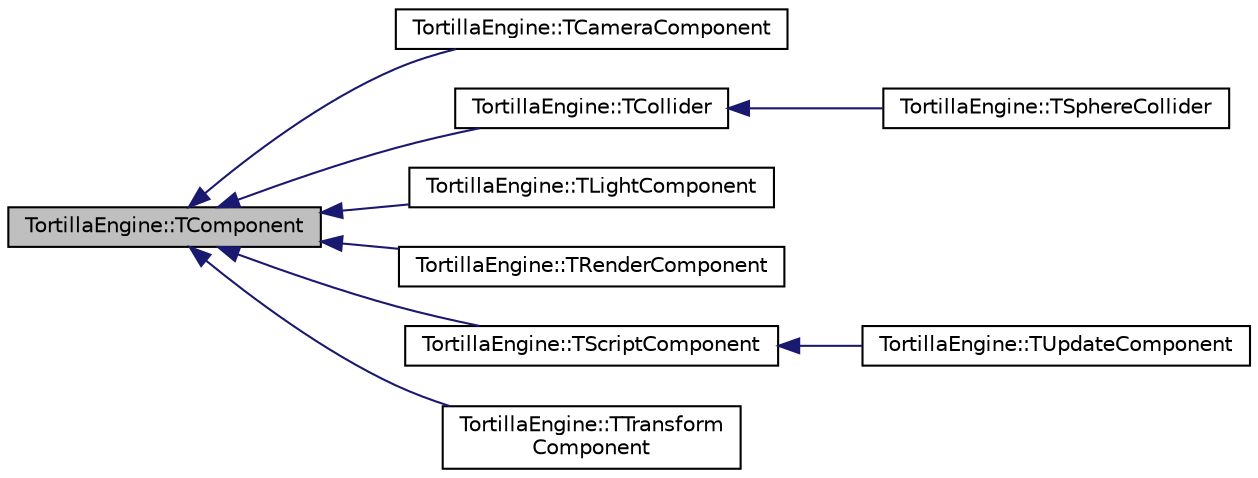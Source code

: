 digraph "TortillaEngine::TComponent"
{
 // LATEX_PDF_SIZE
  edge [fontname="Helvetica",fontsize="10",labelfontname="Helvetica",labelfontsize="10"];
  node [fontname="Helvetica",fontsize="10",shape=record];
  rankdir="LR";
  Node1 [label="TortillaEngine::TComponent",height=0.2,width=0.4,color="black", fillcolor="grey75", style="filled", fontcolor="black",tooltip="Base class of every component attached to an entity."];
  Node1 -> Node2 [dir="back",color="midnightblue",fontsize="10",style="solid",fontname="Helvetica"];
  Node2 [label="TortillaEngine::TCameraComponent",height=0.2,width=0.4,color="black", fillcolor="white", style="filled",URL="$class_tortilla_engine_1_1_t_camera_component.html",tooltip="Camera component."];
  Node1 -> Node3 [dir="back",color="midnightblue",fontsize="10",style="solid",fontname="Helvetica"];
  Node3 [label="TortillaEngine::TCollider",height=0.2,width=0.4,color="black", fillcolor="white", style="filled",URL="$class_tortilla_engine_1_1_t_collider.html",tooltip="Class for collision component management"];
  Node3 -> Node4 [dir="back",color="midnightblue",fontsize="10",style="solid",fontname="Helvetica"];
  Node4 [label="TortillaEngine::TSphereCollider",height=0.2,width=0.4,color="black", fillcolor="white", style="filled",URL="$class_tortilla_engine_1_1_t_sphere_collider.html",tooltip="Class for sphere collision component management."];
  Node1 -> Node5 [dir="back",color="midnightblue",fontsize="10",style="solid",fontname="Helvetica"];
  Node5 [label="TortillaEngine::TLightComponent",height=0.2,width=0.4,color="black", fillcolor="white", style="filled",URL="$class_tortilla_engine_1_1_t_light_component.html",tooltip="Light component."];
  Node1 -> Node6 [dir="back",color="midnightblue",fontsize="10",style="solid",fontname="Helvetica"];
  Node6 [label="TortillaEngine::TRenderComponent",height=0.2,width=0.4,color="black", fillcolor="white", style="filled",URL="$class_tortilla_engine_1_1_t_render_component.html",tooltip="Render component for 3D models and meshes."];
  Node1 -> Node7 [dir="back",color="midnightblue",fontsize="10",style="solid",fontname="Helvetica"];
  Node7 [label="TortillaEngine::TScriptComponent",height=0.2,width=0.4,color="black", fillcolor="white", style="filled",URL="$class_tortilla_engine_1_1_t_script_component.html",tooltip="Component with script behaviour."];
  Node7 -> Node8 [dir="back",color="midnightblue",fontsize="10",style="solid",fontname="Helvetica"];
  Node8 [label="TortillaEngine::TUpdateComponent",height=0.2,width=0.4,color="black", fillcolor="white", style="filled",URL="$class_tortilla_engine_1_1_t_update_component.html",tooltip="Script component that updates other components."];
  Node1 -> Node9 [dir="back",color="midnightblue",fontsize="10",style="solid",fontname="Helvetica"];
  Node9 [label="TortillaEngine::TTransform\lComponent",height=0.2,width=0.4,color="black", fillcolor="white", style="filled",URL="$class_tortilla_engine_1_1_t_transform_component.html",tooltip="Transform component."];
}
